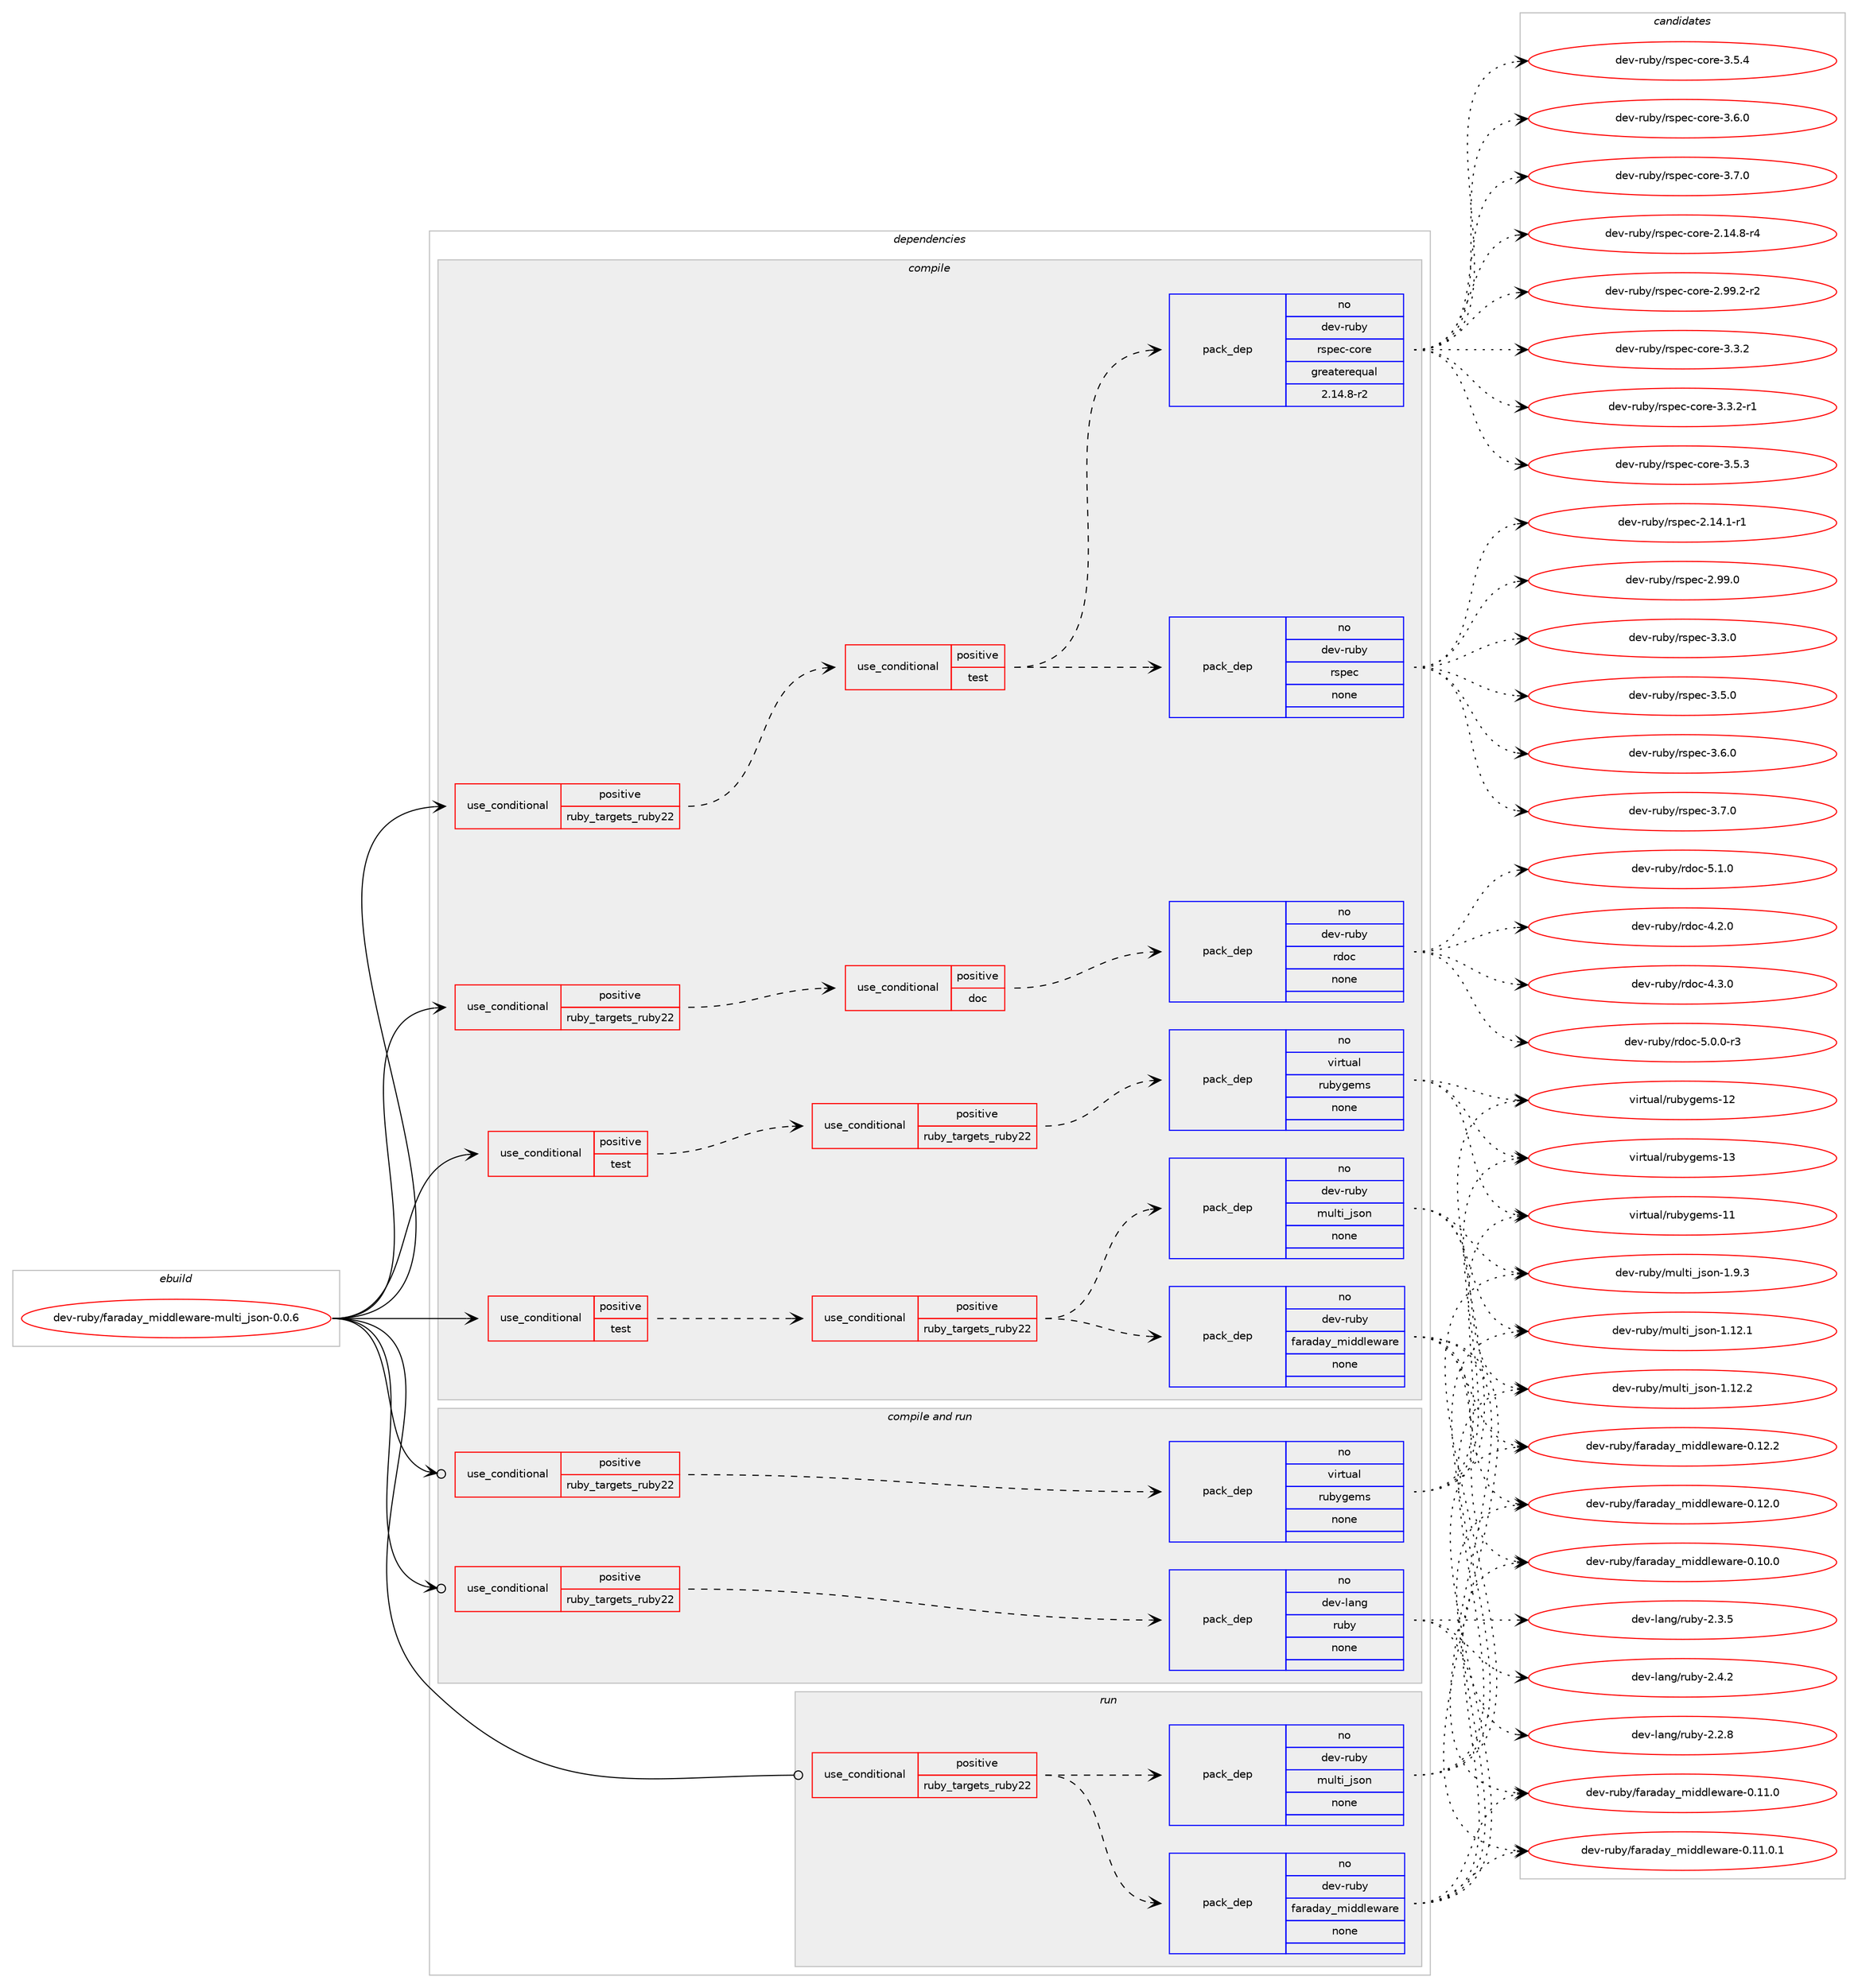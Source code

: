 digraph prolog {

# *************
# Graph options
# *************

newrank=true;
concentrate=true;
compound=true;
graph [rankdir=LR,fontname=Helvetica,fontsize=10,ranksep=1.5];#, ranksep=2.5, nodesep=0.2];
edge  [arrowhead=vee];
node  [fontname=Helvetica,fontsize=10];

# **********
# The ebuild
# **********

subgraph cluster_leftcol {
color=gray;
rank=same;
label=<<i>ebuild</i>>;
id [label="dev-ruby/faraday_middleware-multi_json-0.0.6", color=red, width=4, href="../dev-ruby/faraday_middleware-multi_json-0.0.6.svg"];
}

# ****************
# The dependencies
# ****************

subgraph cluster_midcol {
color=gray;
label=<<i>dependencies</i>>;
subgraph cluster_compile {
fillcolor="#eeeeee";
style=filled;
label=<<i>compile</i>>;
subgraph cond56978 {
dependency238613 [label=<<TABLE BORDER="0" CELLBORDER="1" CELLSPACING="0" CELLPADDING="4"><TR><TD ROWSPAN="3" CELLPADDING="10">use_conditional</TD></TR><TR><TD>positive</TD></TR><TR><TD>ruby_targets_ruby22</TD></TR></TABLE>>, shape=none, color=red];
subgraph cond56979 {
dependency238614 [label=<<TABLE BORDER="0" CELLBORDER="1" CELLSPACING="0" CELLPADDING="4"><TR><TD ROWSPAN="3" CELLPADDING="10">use_conditional</TD></TR><TR><TD>positive</TD></TR><TR><TD>doc</TD></TR></TABLE>>, shape=none, color=red];
subgraph pack177558 {
dependency238615 [label=<<TABLE BORDER="0" CELLBORDER="1" CELLSPACING="0" CELLPADDING="4" WIDTH="220"><TR><TD ROWSPAN="6" CELLPADDING="30">pack_dep</TD></TR><TR><TD WIDTH="110">no</TD></TR><TR><TD>dev-ruby</TD></TR><TR><TD>rdoc</TD></TR><TR><TD>none</TD></TR><TR><TD></TD></TR></TABLE>>, shape=none, color=blue];
}
dependency238614:e -> dependency238615:w [weight=20,style="dashed",arrowhead="vee"];
}
dependency238613:e -> dependency238614:w [weight=20,style="dashed",arrowhead="vee"];
}
id:e -> dependency238613:w [weight=20,style="solid",arrowhead="vee"];
subgraph cond56980 {
dependency238616 [label=<<TABLE BORDER="0" CELLBORDER="1" CELLSPACING="0" CELLPADDING="4"><TR><TD ROWSPAN="3" CELLPADDING="10">use_conditional</TD></TR><TR><TD>positive</TD></TR><TR><TD>ruby_targets_ruby22</TD></TR></TABLE>>, shape=none, color=red];
subgraph cond56981 {
dependency238617 [label=<<TABLE BORDER="0" CELLBORDER="1" CELLSPACING="0" CELLPADDING="4"><TR><TD ROWSPAN="3" CELLPADDING="10">use_conditional</TD></TR><TR><TD>positive</TD></TR><TR><TD>test</TD></TR></TABLE>>, shape=none, color=red];
subgraph pack177559 {
dependency238618 [label=<<TABLE BORDER="0" CELLBORDER="1" CELLSPACING="0" CELLPADDING="4" WIDTH="220"><TR><TD ROWSPAN="6" CELLPADDING="30">pack_dep</TD></TR><TR><TD WIDTH="110">no</TD></TR><TR><TD>dev-ruby</TD></TR><TR><TD>rspec</TD></TR><TR><TD>none</TD></TR><TR><TD></TD></TR></TABLE>>, shape=none, color=blue];
}
dependency238617:e -> dependency238618:w [weight=20,style="dashed",arrowhead="vee"];
subgraph pack177560 {
dependency238619 [label=<<TABLE BORDER="0" CELLBORDER="1" CELLSPACING="0" CELLPADDING="4" WIDTH="220"><TR><TD ROWSPAN="6" CELLPADDING="30">pack_dep</TD></TR><TR><TD WIDTH="110">no</TD></TR><TR><TD>dev-ruby</TD></TR><TR><TD>rspec-core</TD></TR><TR><TD>greaterequal</TD></TR><TR><TD>2.14.8-r2</TD></TR></TABLE>>, shape=none, color=blue];
}
dependency238617:e -> dependency238619:w [weight=20,style="dashed",arrowhead="vee"];
}
dependency238616:e -> dependency238617:w [weight=20,style="dashed",arrowhead="vee"];
}
id:e -> dependency238616:w [weight=20,style="solid",arrowhead="vee"];
subgraph cond56982 {
dependency238620 [label=<<TABLE BORDER="0" CELLBORDER="1" CELLSPACING="0" CELLPADDING="4"><TR><TD ROWSPAN="3" CELLPADDING="10">use_conditional</TD></TR><TR><TD>positive</TD></TR><TR><TD>test</TD></TR></TABLE>>, shape=none, color=red];
subgraph cond56983 {
dependency238621 [label=<<TABLE BORDER="0" CELLBORDER="1" CELLSPACING="0" CELLPADDING="4"><TR><TD ROWSPAN="3" CELLPADDING="10">use_conditional</TD></TR><TR><TD>positive</TD></TR><TR><TD>ruby_targets_ruby22</TD></TR></TABLE>>, shape=none, color=red];
subgraph pack177561 {
dependency238622 [label=<<TABLE BORDER="0" CELLBORDER="1" CELLSPACING="0" CELLPADDING="4" WIDTH="220"><TR><TD ROWSPAN="6" CELLPADDING="30">pack_dep</TD></TR><TR><TD WIDTH="110">no</TD></TR><TR><TD>dev-ruby</TD></TR><TR><TD>faraday_middleware</TD></TR><TR><TD>none</TD></TR><TR><TD></TD></TR></TABLE>>, shape=none, color=blue];
}
dependency238621:e -> dependency238622:w [weight=20,style="dashed",arrowhead="vee"];
subgraph pack177562 {
dependency238623 [label=<<TABLE BORDER="0" CELLBORDER="1" CELLSPACING="0" CELLPADDING="4" WIDTH="220"><TR><TD ROWSPAN="6" CELLPADDING="30">pack_dep</TD></TR><TR><TD WIDTH="110">no</TD></TR><TR><TD>dev-ruby</TD></TR><TR><TD>multi_json</TD></TR><TR><TD>none</TD></TR><TR><TD></TD></TR></TABLE>>, shape=none, color=blue];
}
dependency238621:e -> dependency238623:w [weight=20,style="dashed",arrowhead="vee"];
}
dependency238620:e -> dependency238621:w [weight=20,style="dashed",arrowhead="vee"];
}
id:e -> dependency238620:w [weight=20,style="solid",arrowhead="vee"];
subgraph cond56984 {
dependency238624 [label=<<TABLE BORDER="0" CELLBORDER="1" CELLSPACING="0" CELLPADDING="4"><TR><TD ROWSPAN="3" CELLPADDING="10">use_conditional</TD></TR><TR><TD>positive</TD></TR><TR><TD>test</TD></TR></TABLE>>, shape=none, color=red];
subgraph cond56985 {
dependency238625 [label=<<TABLE BORDER="0" CELLBORDER="1" CELLSPACING="0" CELLPADDING="4"><TR><TD ROWSPAN="3" CELLPADDING="10">use_conditional</TD></TR><TR><TD>positive</TD></TR><TR><TD>ruby_targets_ruby22</TD></TR></TABLE>>, shape=none, color=red];
subgraph pack177563 {
dependency238626 [label=<<TABLE BORDER="0" CELLBORDER="1" CELLSPACING="0" CELLPADDING="4" WIDTH="220"><TR><TD ROWSPAN="6" CELLPADDING="30">pack_dep</TD></TR><TR><TD WIDTH="110">no</TD></TR><TR><TD>virtual</TD></TR><TR><TD>rubygems</TD></TR><TR><TD>none</TD></TR><TR><TD></TD></TR></TABLE>>, shape=none, color=blue];
}
dependency238625:e -> dependency238626:w [weight=20,style="dashed",arrowhead="vee"];
}
dependency238624:e -> dependency238625:w [weight=20,style="dashed",arrowhead="vee"];
}
id:e -> dependency238624:w [weight=20,style="solid",arrowhead="vee"];
}
subgraph cluster_compileandrun {
fillcolor="#eeeeee";
style=filled;
label=<<i>compile and run</i>>;
subgraph cond56986 {
dependency238627 [label=<<TABLE BORDER="0" CELLBORDER="1" CELLSPACING="0" CELLPADDING="4"><TR><TD ROWSPAN="3" CELLPADDING="10">use_conditional</TD></TR><TR><TD>positive</TD></TR><TR><TD>ruby_targets_ruby22</TD></TR></TABLE>>, shape=none, color=red];
subgraph pack177564 {
dependency238628 [label=<<TABLE BORDER="0" CELLBORDER="1" CELLSPACING="0" CELLPADDING="4" WIDTH="220"><TR><TD ROWSPAN="6" CELLPADDING="30">pack_dep</TD></TR><TR><TD WIDTH="110">no</TD></TR><TR><TD>dev-lang</TD></TR><TR><TD>ruby</TD></TR><TR><TD>none</TD></TR><TR><TD></TD></TR></TABLE>>, shape=none, color=blue];
}
dependency238627:e -> dependency238628:w [weight=20,style="dashed",arrowhead="vee"];
}
id:e -> dependency238627:w [weight=20,style="solid",arrowhead="odotvee"];
subgraph cond56987 {
dependency238629 [label=<<TABLE BORDER="0" CELLBORDER="1" CELLSPACING="0" CELLPADDING="4"><TR><TD ROWSPAN="3" CELLPADDING="10">use_conditional</TD></TR><TR><TD>positive</TD></TR><TR><TD>ruby_targets_ruby22</TD></TR></TABLE>>, shape=none, color=red];
subgraph pack177565 {
dependency238630 [label=<<TABLE BORDER="0" CELLBORDER="1" CELLSPACING="0" CELLPADDING="4" WIDTH="220"><TR><TD ROWSPAN="6" CELLPADDING="30">pack_dep</TD></TR><TR><TD WIDTH="110">no</TD></TR><TR><TD>virtual</TD></TR><TR><TD>rubygems</TD></TR><TR><TD>none</TD></TR><TR><TD></TD></TR></TABLE>>, shape=none, color=blue];
}
dependency238629:e -> dependency238630:w [weight=20,style="dashed",arrowhead="vee"];
}
id:e -> dependency238629:w [weight=20,style="solid",arrowhead="odotvee"];
}
subgraph cluster_run {
fillcolor="#eeeeee";
style=filled;
label=<<i>run</i>>;
subgraph cond56988 {
dependency238631 [label=<<TABLE BORDER="0" CELLBORDER="1" CELLSPACING="0" CELLPADDING="4"><TR><TD ROWSPAN="3" CELLPADDING="10">use_conditional</TD></TR><TR><TD>positive</TD></TR><TR><TD>ruby_targets_ruby22</TD></TR></TABLE>>, shape=none, color=red];
subgraph pack177566 {
dependency238632 [label=<<TABLE BORDER="0" CELLBORDER="1" CELLSPACING="0" CELLPADDING="4" WIDTH="220"><TR><TD ROWSPAN="6" CELLPADDING="30">pack_dep</TD></TR><TR><TD WIDTH="110">no</TD></TR><TR><TD>dev-ruby</TD></TR><TR><TD>faraday_middleware</TD></TR><TR><TD>none</TD></TR><TR><TD></TD></TR></TABLE>>, shape=none, color=blue];
}
dependency238631:e -> dependency238632:w [weight=20,style="dashed",arrowhead="vee"];
subgraph pack177567 {
dependency238633 [label=<<TABLE BORDER="0" CELLBORDER="1" CELLSPACING="0" CELLPADDING="4" WIDTH="220"><TR><TD ROWSPAN="6" CELLPADDING="30">pack_dep</TD></TR><TR><TD WIDTH="110">no</TD></TR><TR><TD>dev-ruby</TD></TR><TR><TD>multi_json</TD></TR><TR><TD>none</TD></TR><TR><TD></TD></TR></TABLE>>, shape=none, color=blue];
}
dependency238631:e -> dependency238633:w [weight=20,style="dashed",arrowhead="vee"];
}
id:e -> dependency238631:w [weight=20,style="solid",arrowhead="odot"];
}
}

# **************
# The candidates
# **************

subgraph cluster_choices {
rank=same;
color=gray;
label=<<i>candidates</i>>;

subgraph choice177558 {
color=black;
nodesep=1;
choice10010111845114117981214711410011199455246504648 [label="dev-ruby/rdoc-4.2.0", color=red, width=4,href="../dev-ruby/rdoc-4.2.0.svg"];
choice10010111845114117981214711410011199455246514648 [label="dev-ruby/rdoc-4.3.0", color=red, width=4,href="../dev-ruby/rdoc-4.3.0.svg"];
choice100101118451141179812147114100111994553464846484511451 [label="dev-ruby/rdoc-5.0.0-r3", color=red, width=4,href="../dev-ruby/rdoc-5.0.0-r3.svg"];
choice10010111845114117981214711410011199455346494648 [label="dev-ruby/rdoc-5.1.0", color=red, width=4,href="../dev-ruby/rdoc-5.1.0.svg"];
dependency238615:e -> choice10010111845114117981214711410011199455246504648:w [style=dotted,weight="100"];
dependency238615:e -> choice10010111845114117981214711410011199455246514648:w [style=dotted,weight="100"];
dependency238615:e -> choice100101118451141179812147114100111994553464846484511451:w [style=dotted,weight="100"];
dependency238615:e -> choice10010111845114117981214711410011199455346494648:w [style=dotted,weight="100"];
}
subgraph choice177559 {
color=black;
nodesep=1;
choice10010111845114117981214711411511210199455046495246494511449 [label="dev-ruby/rspec-2.14.1-r1", color=red, width=4,href="../dev-ruby/rspec-2.14.1-r1.svg"];
choice1001011184511411798121471141151121019945504657574648 [label="dev-ruby/rspec-2.99.0", color=red, width=4,href="../dev-ruby/rspec-2.99.0.svg"];
choice10010111845114117981214711411511210199455146514648 [label="dev-ruby/rspec-3.3.0", color=red, width=4,href="../dev-ruby/rspec-3.3.0.svg"];
choice10010111845114117981214711411511210199455146534648 [label="dev-ruby/rspec-3.5.0", color=red, width=4,href="../dev-ruby/rspec-3.5.0.svg"];
choice10010111845114117981214711411511210199455146544648 [label="dev-ruby/rspec-3.6.0", color=red, width=4,href="../dev-ruby/rspec-3.6.0.svg"];
choice10010111845114117981214711411511210199455146554648 [label="dev-ruby/rspec-3.7.0", color=red, width=4,href="../dev-ruby/rspec-3.7.0.svg"];
dependency238618:e -> choice10010111845114117981214711411511210199455046495246494511449:w [style=dotted,weight="100"];
dependency238618:e -> choice1001011184511411798121471141151121019945504657574648:w [style=dotted,weight="100"];
dependency238618:e -> choice10010111845114117981214711411511210199455146514648:w [style=dotted,weight="100"];
dependency238618:e -> choice10010111845114117981214711411511210199455146534648:w [style=dotted,weight="100"];
dependency238618:e -> choice10010111845114117981214711411511210199455146544648:w [style=dotted,weight="100"];
dependency238618:e -> choice10010111845114117981214711411511210199455146554648:w [style=dotted,weight="100"];
}
subgraph choice177560 {
color=black;
nodesep=1;
choice100101118451141179812147114115112101994599111114101455046495246564511452 [label="dev-ruby/rspec-core-2.14.8-r4", color=red, width=4,href="../dev-ruby/rspec-core-2.14.8-r4.svg"];
choice100101118451141179812147114115112101994599111114101455046575746504511450 [label="dev-ruby/rspec-core-2.99.2-r2", color=red, width=4,href="../dev-ruby/rspec-core-2.99.2-r2.svg"];
choice100101118451141179812147114115112101994599111114101455146514650 [label="dev-ruby/rspec-core-3.3.2", color=red, width=4,href="../dev-ruby/rspec-core-3.3.2.svg"];
choice1001011184511411798121471141151121019945991111141014551465146504511449 [label="dev-ruby/rspec-core-3.3.2-r1", color=red, width=4,href="../dev-ruby/rspec-core-3.3.2-r1.svg"];
choice100101118451141179812147114115112101994599111114101455146534651 [label="dev-ruby/rspec-core-3.5.3", color=red, width=4,href="../dev-ruby/rspec-core-3.5.3.svg"];
choice100101118451141179812147114115112101994599111114101455146534652 [label="dev-ruby/rspec-core-3.5.4", color=red, width=4,href="../dev-ruby/rspec-core-3.5.4.svg"];
choice100101118451141179812147114115112101994599111114101455146544648 [label="dev-ruby/rspec-core-3.6.0", color=red, width=4,href="../dev-ruby/rspec-core-3.6.0.svg"];
choice100101118451141179812147114115112101994599111114101455146554648 [label="dev-ruby/rspec-core-3.7.0", color=red, width=4,href="../dev-ruby/rspec-core-3.7.0.svg"];
dependency238619:e -> choice100101118451141179812147114115112101994599111114101455046495246564511452:w [style=dotted,weight="100"];
dependency238619:e -> choice100101118451141179812147114115112101994599111114101455046575746504511450:w [style=dotted,weight="100"];
dependency238619:e -> choice100101118451141179812147114115112101994599111114101455146514650:w [style=dotted,weight="100"];
dependency238619:e -> choice1001011184511411798121471141151121019945991111141014551465146504511449:w [style=dotted,weight="100"];
dependency238619:e -> choice100101118451141179812147114115112101994599111114101455146534651:w [style=dotted,weight="100"];
dependency238619:e -> choice100101118451141179812147114115112101994599111114101455146534652:w [style=dotted,weight="100"];
dependency238619:e -> choice100101118451141179812147114115112101994599111114101455146544648:w [style=dotted,weight="100"];
dependency238619:e -> choice100101118451141179812147114115112101994599111114101455146554648:w [style=dotted,weight="100"];
}
subgraph choice177561 {
color=black;
nodesep=1;
choice100101118451141179812147102971149710097121951091051001001081011199711410145484649484648 [label="dev-ruby/faraday_middleware-0.10.0", color=red, width=4,href="../dev-ruby/faraday_middleware-0.10.0.svg"];
choice100101118451141179812147102971149710097121951091051001001081011199711410145484649494648 [label="dev-ruby/faraday_middleware-0.11.0", color=red, width=4,href="../dev-ruby/faraday_middleware-0.11.0.svg"];
choice1001011184511411798121471029711497100971219510910510010010810111997114101454846494946484649 [label="dev-ruby/faraday_middleware-0.11.0.1", color=red, width=4,href="../dev-ruby/faraday_middleware-0.11.0.1.svg"];
choice100101118451141179812147102971149710097121951091051001001081011199711410145484649504648 [label="dev-ruby/faraday_middleware-0.12.0", color=red, width=4,href="../dev-ruby/faraday_middleware-0.12.0.svg"];
choice100101118451141179812147102971149710097121951091051001001081011199711410145484649504650 [label="dev-ruby/faraday_middleware-0.12.2", color=red, width=4,href="../dev-ruby/faraday_middleware-0.12.2.svg"];
dependency238622:e -> choice100101118451141179812147102971149710097121951091051001001081011199711410145484649484648:w [style=dotted,weight="100"];
dependency238622:e -> choice100101118451141179812147102971149710097121951091051001001081011199711410145484649494648:w [style=dotted,weight="100"];
dependency238622:e -> choice1001011184511411798121471029711497100971219510910510010010810111997114101454846494946484649:w [style=dotted,weight="100"];
dependency238622:e -> choice100101118451141179812147102971149710097121951091051001001081011199711410145484649504648:w [style=dotted,weight="100"];
dependency238622:e -> choice100101118451141179812147102971149710097121951091051001001081011199711410145484649504650:w [style=dotted,weight="100"];
}
subgraph choice177562 {
color=black;
nodesep=1;
choice1001011184511411798121471091171081161059510611511111045494649504649 [label="dev-ruby/multi_json-1.12.1", color=red, width=4,href="../dev-ruby/multi_json-1.12.1.svg"];
choice1001011184511411798121471091171081161059510611511111045494649504650 [label="dev-ruby/multi_json-1.12.2", color=red, width=4,href="../dev-ruby/multi_json-1.12.2.svg"];
choice10010111845114117981214710911710811610595106115111110454946574651 [label="dev-ruby/multi_json-1.9.3", color=red, width=4,href="../dev-ruby/multi_json-1.9.3.svg"];
dependency238623:e -> choice1001011184511411798121471091171081161059510611511111045494649504649:w [style=dotted,weight="100"];
dependency238623:e -> choice1001011184511411798121471091171081161059510611511111045494649504650:w [style=dotted,weight="100"];
dependency238623:e -> choice10010111845114117981214710911710811610595106115111110454946574651:w [style=dotted,weight="100"];
}
subgraph choice177563 {
color=black;
nodesep=1;
choice118105114116117971084711411798121103101109115454949 [label="virtual/rubygems-11", color=red, width=4,href="../virtual/rubygems-11.svg"];
choice118105114116117971084711411798121103101109115454950 [label="virtual/rubygems-12", color=red, width=4,href="../virtual/rubygems-12.svg"];
choice118105114116117971084711411798121103101109115454951 [label="virtual/rubygems-13", color=red, width=4,href="../virtual/rubygems-13.svg"];
dependency238626:e -> choice118105114116117971084711411798121103101109115454949:w [style=dotted,weight="100"];
dependency238626:e -> choice118105114116117971084711411798121103101109115454950:w [style=dotted,weight="100"];
dependency238626:e -> choice118105114116117971084711411798121103101109115454951:w [style=dotted,weight="100"];
}
subgraph choice177564 {
color=black;
nodesep=1;
choice10010111845108971101034711411798121455046504656 [label="dev-lang/ruby-2.2.8", color=red, width=4,href="../dev-lang/ruby-2.2.8.svg"];
choice10010111845108971101034711411798121455046514653 [label="dev-lang/ruby-2.3.5", color=red, width=4,href="../dev-lang/ruby-2.3.5.svg"];
choice10010111845108971101034711411798121455046524650 [label="dev-lang/ruby-2.4.2", color=red, width=4,href="../dev-lang/ruby-2.4.2.svg"];
dependency238628:e -> choice10010111845108971101034711411798121455046504656:w [style=dotted,weight="100"];
dependency238628:e -> choice10010111845108971101034711411798121455046514653:w [style=dotted,weight="100"];
dependency238628:e -> choice10010111845108971101034711411798121455046524650:w [style=dotted,weight="100"];
}
subgraph choice177565 {
color=black;
nodesep=1;
choice118105114116117971084711411798121103101109115454949 [label="virtual/rubygems-11", color=red, width=4,href="../virtual/rubygems-11.svg"];
choice118105114116117971084711411798121103101109115454950 [label="virtual/rubygems-12", color=red, width=4,href="../virtual/rubygems-12.svg"];
choice118105114116117971084711411798121103101109115454951 [label="virtual/rubygems-13", color=red, width=4,href="../virtual/rubygems-13.svg"];
dependency238630:e -> choice118105114116117971084711411798121103101109115454949:w [style=dotted,weight="100"];
dependency238630:e -> choice118105114116117971084711411798121103101109115454950:w [style=dotted,weight="100"];
dependency238630:e -> choice118105114116117971084711411798121103101109115454951:w [style=dotted,weight="100"];
}
subgraph choice177566 {
color=black;
nodesep=1;
choice100101118451141179812147102971149710097121951091051001001081011199711410145484649484648 [label="dev-ruby/faraday_middleware-0.10.0", color=red, width=4,href="../dev-ruby/faraday_middleware-0.10.0.svg"];
choice100101118451141179812147102971149710097121951091051001001081011199711410145484649494648 [label="dev-ruby/faraday_middleware-0.11.0", color=red, width=4,href="../dev-ruby/faraday_middleware-0.11.0.svg"];
choice1001011184511411798121471029711497100971219510910510010010810111997114101454846494946484649 [label="dev-ruby/faraday_middleware-0.11.0.1", color=red, width=4,href="../dev-ruby/faraday_middleware-0.11.0.1.svg"];
choice100101118451141179812147102971149710097121951091051001001081011199711410145484649504648 [label="dev-ruby/faraday_middleware-0.12.0", color=red, width=4,href="../dev-ruby/faraday_middleware-0.12.0.svg"];
choice100101118451141179812147102971149710097121951091051001001081011199711410145484649504650 [label="dev-ruby/faraday_middleware-0.12.2", color=red, width=4,href="../dev-ruby/faraday_middleware-0.12.2.svg"];
dependency238632:e -> choice100101118451141179812147102971149710097121951091051001001081011199711410145484649484648:w [style=dotted,weight="100"];
dependency238632:e -> choice100101118451141179812147102971149710097121951091051001001081011199711410145484649494648:w [style=dotted,weight="100"];
dependency238632:e -> choice1001011184511411798121471029711497100971219510910510010010810111997114101454846494946484649:w [style=dotted,weight="100"];
dependency238632:e -> choice100101118451141179812147102971149710097121951091051001001081011199711410145484649504648:w [style=dotted,weight="100"];
dependency238632:e -> choice100101118451141179812147102971149710097121951091051001001081011199711410145484649504650:w [style=dotted,weight="100"];
}
subgraph choice177567 {
color=black;
nodesep=1;
choice1001011184511411798121471091171081161059510611511111045494649504649 [label="dev-ruby/multi_json-1.12.1", color=red, width=4,href="../dev-ruby/multi_json-1.12.1.svg"];
choice1001011184511411798121471091171081161059510611511111045494649504650 [label="dev-ruby/multi_json-1.12.2", color=red, width=4,href="../dev-ruby/multi_json-1.12.2.svg"];
choice10010111845114117981214710911710811610595106115111110454946574651 [label="dev-ruby/multi_json-1.9.3", color=red, width=4,href="../dev-ruby/multi_json-1.9.3.svg"];
dependency238633:e -> choice1001011184511411798121471091171081161059510611511111045494649504649:w [style=dotted,weight="100"];
dependency238633:e -> choice1001011184511411798121471091171081161059510611511111045494649504650:w [style=dotted,weight="100"];
dependency238633:e -> choice10010111845114117981214710911710811610595106115111110454946574651:w [style=dotted,weight="100"];
}
}

}
